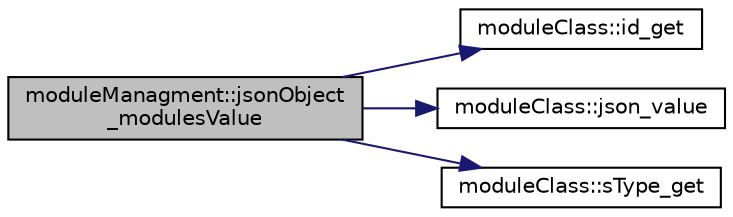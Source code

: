 digraph "moduleManagment::jsonObject_modulesValue"
{
 // LATEX_PDF_SIZE
  edge [fontname="Helvetica",fontsize="10",labelfontname="Helvetica",labelfontsize="10"];
  node [fontname="Helvetica",fontsize="10",shape=record];
  rankdir="LR";
  Node1 [label="moduleManagment::jsonObject\l_modulesValue",height=0.2,width=0.4,color="black", fillcolor="grey75", style="filled", fontcolor="black",tooltip=" "];
  Node1 -> Node2 [color="midnightblue",fontsize="10",style="solid",fontname="Helvetica"];
  Node2 [label="moduleClass::id_get",height=0.2,width=0.4,color="black", fillcolor="white", style="filled",URL="$classmodule_class.html#ac2e059dfc9c2770db04edc475163eff5",tooltip=" "];
  Node1 -> Node3 [color="midnightblue",fontsize="10",style="solid",fontname="Helvetica"];
  Node3 [label="moduleClass::json_value",height=0.2,width=0.4,color="black", fillcolor="white", style="filled",URL="$classmodule_class.html#ab38070e15e349d3f01a2e88749ee07c1",tooltip=" "];
  Node1 -> Node4 [color="midnightblue",fontsize="10",style="solid",fontname="Helvetica"];
  Node4 [label="moduleClass::sType_get",height=0.2,width=0.4,color="black", fillcolor="white", style="filled",URL="$classmodule_class.html#afec658fffce74b4ee8391fd268404164",tooltip=" "];
}
